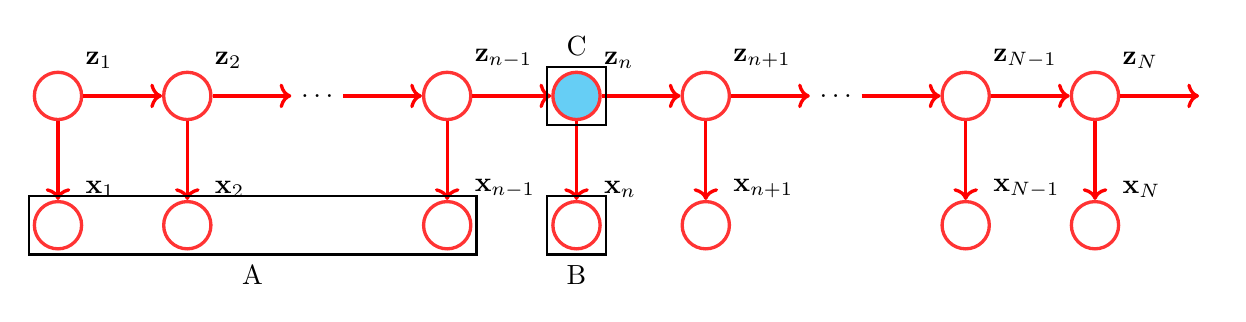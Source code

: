 \begin{tikzpicture}[
latentnode/.style={circle, draw=red!80, minimum size=6mm, very thick},
observednode/.style={circle, draw=red!80, fill=cyan!60, minimum size=6mm, very thick},
]

% Defining the nodes
\node[latentnode, label=above right:{${\bf z}_1$}] (z1) {};
\node[latentnode, label=above right:{${\bf z}_2$}] (z2) [right=of z1] {};
\node (transition) [right=of z2] {$\ldots$};
\node[latentnode, label=above right:{${\bf z}_{n-1}$}] (z_nm1) [right=of transition] {};
\node[observednode, label=above right:{${\bf z}_{n}$}] (zn) [right=of z_nm1] {};
\node[latentnode, label=above right:{${\bf z}_{n+1}$}] (z_np1) [right=of zn] {};
\node (transition2) [right=of z_np1] {$\ldots$};
\node[latentnode, label=above right:{${\bf z}_{N-1}$}] (z_Nm1) [right=of transition2] {};
\node[latentnode, label=above right:{${\bf z}_{N}$}] (zN) [right=of z_Nm1] {};
\node (final) [right=of zN] {};

% Defining observed nodes
\node[latentnode, label=above right:{${\bf x}_1$}] (x1) [below=of z1]{};
\node[latentnode, label=above right:{${\bf x}_2$}] (x2) [below=of z2]{};
\node[latentnode, label=above right:{${\bf x}_{n-1}$}] (x_nm1) [below=of z_nm1]{};
\node[latentnode, label=above right:{${\bf x}_{n}$}] (xn) [below=of zn]{};
\node[latentnode, label=above right:{${\bf x}_{n+1}$}] (x_np1) [below=of z_np1]{};
\node[latentnode, label=above right:{${\bf x}_{N-1}$}] (x_Nm1) [below=of z_Nm1]{};
\node[latentnode, label=above right:{${\bf x}_{N}$}] (xN) [below=of zN]{};


% Relationships between latent variables
\draw[->, color=red, very thick] (z1) -- (z2);
\draw[->, color=red, very thick] (z2) -- (transition);
\draw[->, color=red, very thick] (transition) -- (z_nm1);
\draw[->, color=red, very thick] (z_nm1) -- (zn);
\draw[->, color=red, very thick] (zn) -- (z_np1);
\draw[->, color=red, very thick] (z_np1) -- (transition2);
\draw[->, color=red, very thick] (transition2) -- (z_Nm1);
\draw[->, color=red, very thick] (z_Nm1) -- (zN);
\draw[->, color=red, very thick] (zN) -- (final);


% Relationships between observed and latent variables
\draw[->, color=red, very thick] (z1) -- (x1);
\draw[->, color=red, very thick] (z2) -- (x2);
\draw[->, color=red, very thick] (z_nm1) -- (x_nm1);
\draw[->, color=red, very thick] (zn) -- (xn);
\draw[->, color=red, very thick] (z_np1) -- (x_np1);
\draw[->, color=red, very thick] (z_Nm1) -- (x_Nm1);
\draw[->, color=red, very thick] (zN) -- (xN);

\node[draw, thick, inner sep=0.5mm,label=below:A,fit=(x1) (x_nm1)] {};
\node[draw, thick, inner sep=0.5mm,label=below:B,fit=(xn)] {};
\node[draw, thick, inner sep=0.5mm,label=above:C,fit=(zn)] {};

\end{tikzpicture}